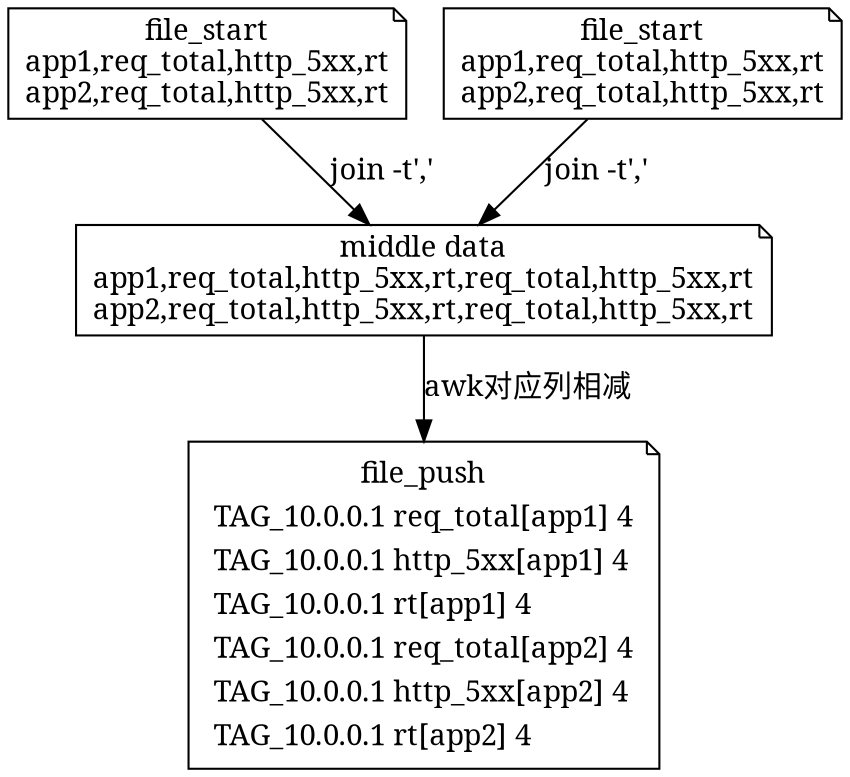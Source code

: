 digraph join_data {
	node[shape=note, fontname="Simsun"];
	edge[fontname="Simsun"];
	
	start[label="file_start\napp1,req_total,http_5xx,rt\napp2,req_total,http_5xx,rt"];
	end[label="file_start\napp1,req_total,http_5xx,rt\napp2,req_total,http_5xx,rt"];
	
	middle[label="middle data\napp1,req_total,http_5xx,rt,req_total,http_5xx,rt\napp2,req_total,http_5xx,rt,req_total,http_5xx,rt"];
	
	start,end -> middle [label="join -t','"];
	
	file_push[label=<
		<table border="0" cellborder="0" align="left">
			<tr><td>file_push</td></tr>
			<tr><td align="left">TAG_10.0.0.1 req_total[app1] 4</td></tr>
			<tr><td align="left">TAG_10.0.0.1 http_5xx[app1] 4</td></tr>
			<tr><td align="left">TAG_10.0.0.1 rt[app1] 4</td></tr>
			<tr><td align="left">TAG_10.0.0.1 req_total[app2] 4</td></tr>
			<tr><td align="left">TAG_10.0.0.1 http_5xx[app2] 4</td></tr>
			<tr><td align="left">TAG_10.0.0.1 rt[app2] 4</td></tr>
		</table>
	>];
	
	middle -> file_push [label="awk对应列相减"]
}